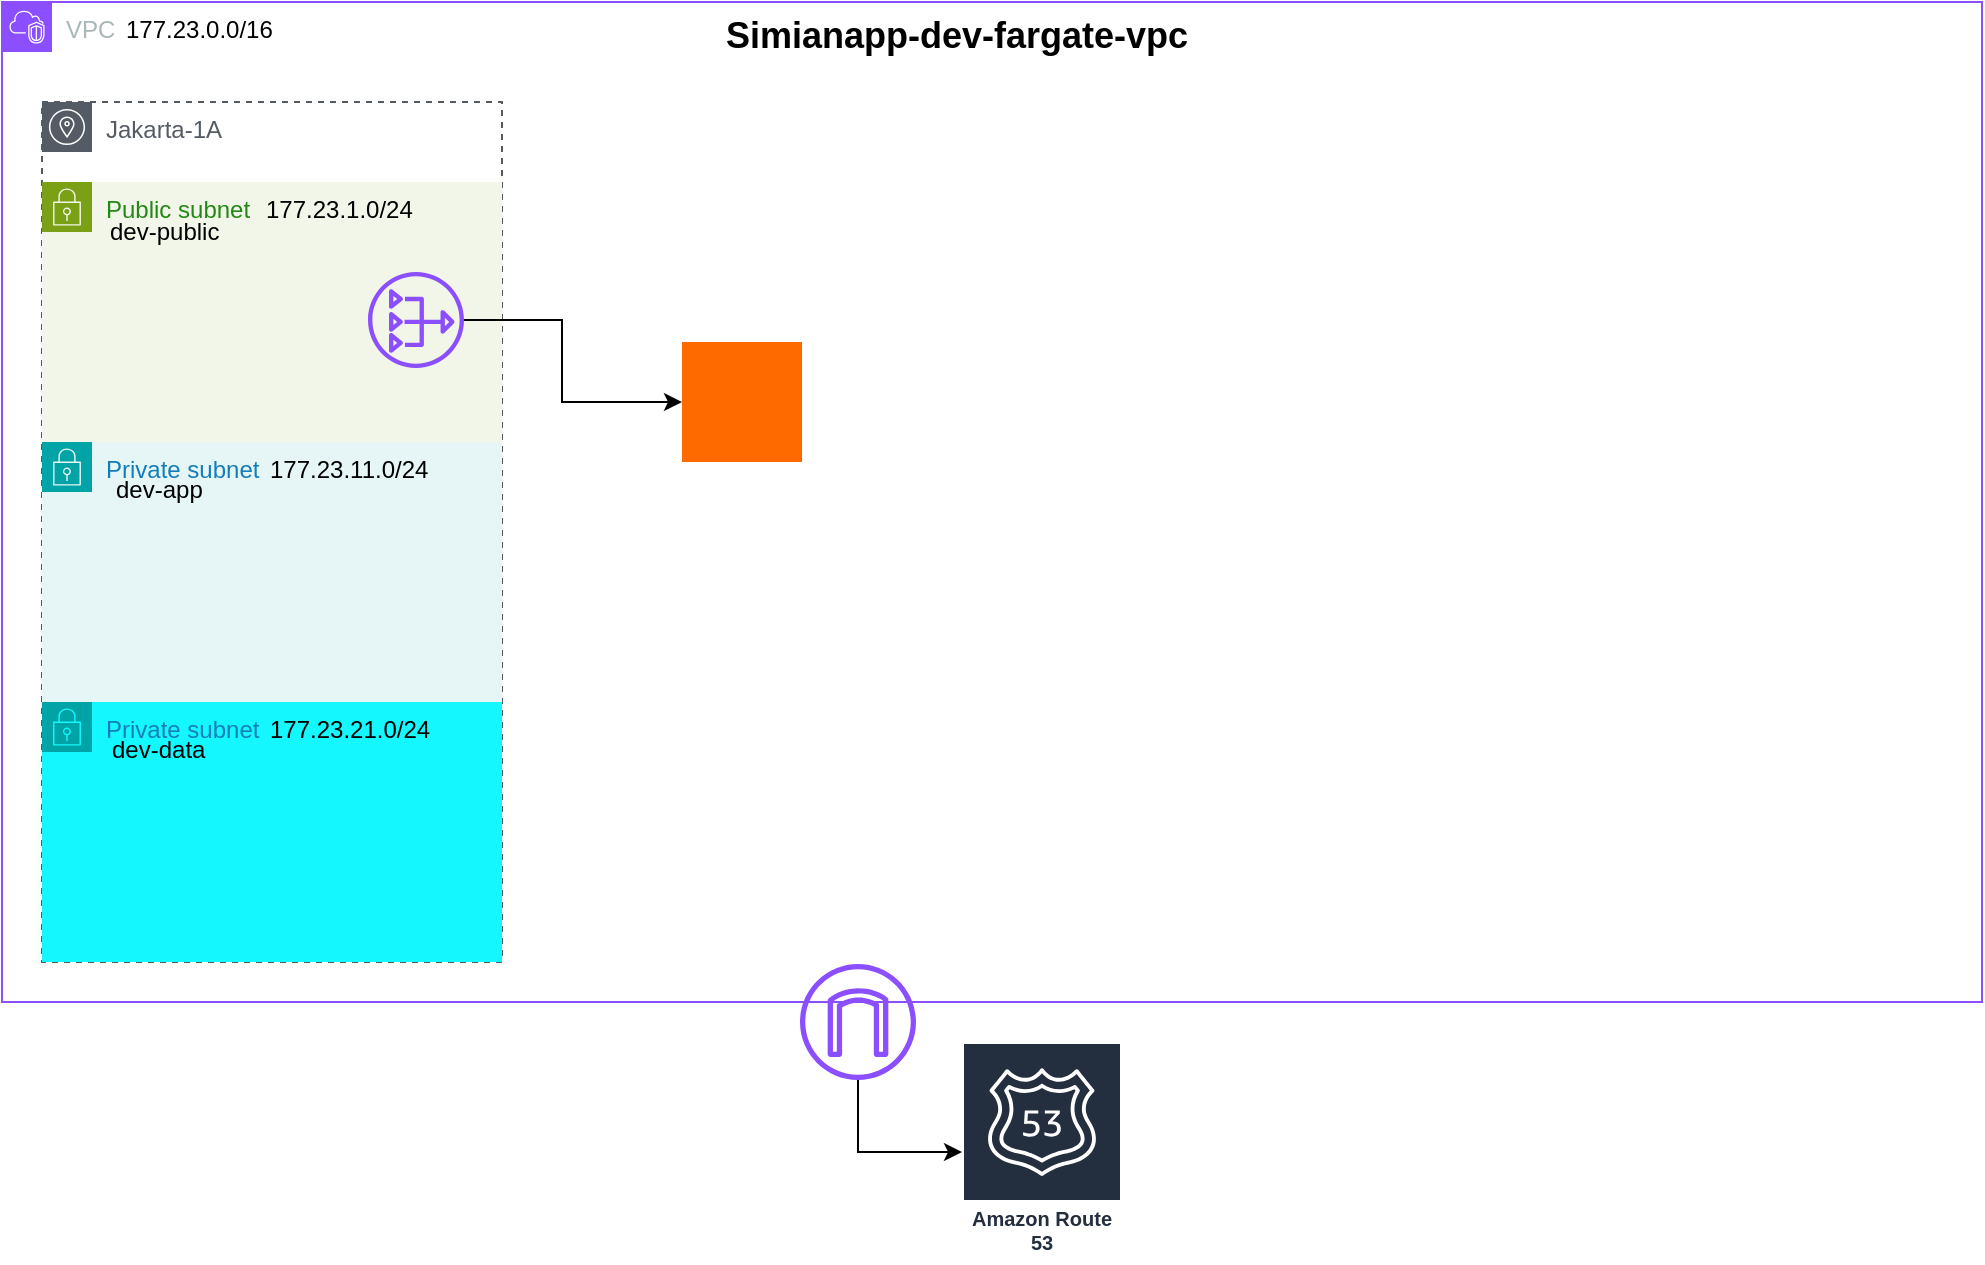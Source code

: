 <mxfile version="27.2.0">
  <diagram name="Page-1" id="7i0qyuQzaoiiAY7dei7d">
    <mxGraphModel dx="1111" dy="566" grid="1" gridSize="10" guides="1" tooltips="1" connect="1" arrows="1" fold="1" page="1" pageScale="1" pageWidth="1400" pageHeight="850" math="0" shadow="0">
      <root>
        <mxCell id="0" />
        <mxCell id="1" parent="0" />
        <mxCell id="JLO11M5gqOssJ9OQ52sK-1" value="VPC" style="points=[[0,0],[0.25,0],[0.5,0],[0.75,0],[1,0],[1,0.25],[1,0.5],[1,0.75],[1,1],[0.75,1],[0.5,1],[0.25,1],[0,1],[0,0.75],[0,0.5],[0,0.25]];outlineConnect=0;gradientColor=none;html=1;whiteSpace=wrap;fontSize=12;fontStyle=0;container=1;pointerEvents=0;collapsible=0;recursiveResize=0;shape=mxgraph.aws4.group;grIcon=mxgraph.aws4.group_vpc2;strokeColor=#8C4FFF;fillColor=none;verticalAlign=top;align=left;spacingLeft=30;fontColor=#AAB7B8;dashed=0;" vertex="1" parent="1">
          <mxGeometry x="40" y="40" width="990" height="500" as="geometry" />
        </mxCell>
        <mxCell id="JLO11M5gqOssJ9OQ52sK-2" value="&lt;font style=&quot;font-size: 18px;&quot;&gt;&lt;b&gt;Simianapp-dev-fargate-vpc&lt;/b&gt;&lt;/font&gt;" style="text;whiteSpace=wrap;html=1;" vertex="1" parent="JLO11M5gqOssJ9OQ52sK-1">
          <mxGeometry x="360" width="455" height="40" as="geometry" />
        </mxCell>
        <mxCell id="JLO11M5gqOssJ9OQ52sK-3" value="177.23.0.0/16" style="text;whiteSpace=wrap;html=1;" vertex="1" parent="JLO11M5gqOssJ9OQ52sK-1">
          <mxGeometry x="60" width="90" height="40" as="geometry" />
        </mxCell>
        <mxCell id="JLO11M5gqOssJ9OQ52sK-4" value="Jakarta-1A" style="sketch=0;outlineConnect=0;gradientColor=none;html=1;whiteSpace=wrap;fontSize=12;fontStyle=0;shape=mxgraph.aws4.group;grIcon=mxgraph.aws4.group_availability_zone;strokeColor=#545B64;fillColor=none;verticalAlign=top;align=left;spacingLeft=30;fontColor=#545B64;dashed=1;" vertex="1" parent="JLO11M5gqOssJ9OQ52sK-1">
          <mxGeometry x="20" y="50" width="230" height="430" as="geometry" />
        </mxCell>
        <mxCell id="JLO11M5gqOssJ9OQ52sK-6" value="Public subnet" style="points=[[0,0],[0.25,0],[0.5,0],[0.75,0],[1,0],[1,0.25],[1,0.5],[1,0.75],[1,1],[0.75,1],[0.5,1],[0.25,1],[0,1],[0,0.75],[0,0.5],[0,0.25]];outlineConnect=0;gradientColor=none;html=1;whiteSpace=wrap;fontSize=12;fontStyle=0;container=1;pointerEvents=0;collapsible=0;recursiveResize=0;shape=mxgraph.aws4.group;grIcon=mxgraph.aws4.group_security_group;grStroke=0;strokeColor=#7AA116;fillColor=#F2F6E8;verticalAlign=top;align=left;spacingLeft=30;fontColor=#248814;dashed=0;" vertex="1" parent="JLO11M5gqOssJ9OQ52sK-1">
          <mxGeometry x="20" y="90" width="230" height="130" as="geometry" />
        </mxCell>
        <mxCell id="JLO11M5gqOssJ9OQ52sK-16" value="dev-public" style="text;whiteSpace=wrap;html=1;" vertex="1" parent="JLO11M5gqOssJ9OQ52sK-6">
          <mxGeometry x="32" y="11" width="90" height="40" as="geometry" />
        </mxCell>
        <mxCell id="JLO11M5gqOssJ9OQ52sK-7" value="Private subnet" style="points=[[0,0],[0.25,0],[0.5,0],[0.75,0],[1,0],[1,0.25],[1,0.5],[1,0.75],[1,1],[0.75,1],[0.5,1],[0.25,1],[0,1],[0,0.75],[0,0.5],[0,0.25]];outlineConnect=0;gradientColor=none;html=1;whiteSpace=wrap;fontSize=12;fontStyle=0;container=1;pointerEvents=0;collapsible=0;recursiveResize=0;shape=mxgraph.aws4.group;grIcon=mxgraph.aws4.group_security_group;grStroke=0;strokeColor=#00A4A6;fillColor=#E6F6F7;verticalAlign=top;align=left;spacingLeft=30;fontColor=#147EBA;dashed=0;" vertex="1" parent="JLO11M5gqOssJ9OQ52sK-1">
          <mxGeometry x="20" y="220" width="230" height="130" as="geometry" />
        </mxCell>
        <mxCell id="JLO11M5gqOssJ9OQ52sK-8" value="Private subnet" style="points=[[0,0],[0.25,0],[0.5,0],[0.75,0],[1,0],[1,0.25],[1,0.5],[1,0.75],[1,1],[0.75,1],[0.5,1],[0.25,1],[0,1],[0,0.75],[0,0.5],[0,0.25]];outlineConnect=0;gradientColor=none;html=1;whiteSpace=wrap;fontSize=12;fontStyle=0;container=1;pointerEvents=0;collapsible=0;recursiveResize=0;shape=mxgraph.aws4.group;grIcon=mxgraph.aws4.group_security_group;grStroke=0;strokeColor=#00A4A6;fillColor=#14F7FF;verticalAlign=top;align=left;spacingLeft=30;fontColor=#147EBA;dashed=0;" vertex="1" parent="JLO11M5gqOssJ9OQ52sK-1">
          <mxGeometry x="20" y="350" width="230" height="130" as="geometry" />
        </mxCell>
        <mxCell id="JLO11M5gqOssJ9OQ52sK-19" value="177.23.21.0/24" style="text;whiteSpace=wrap;html=1;" vertex="1" parent="JLO11M5gqOssJ9OQ52sK-8">
          <mxGeometry x="112" width="90" height="40" as="geometry" />
        </mxCell>
        <mxCell id="JLO11M5gqOssJ9OQ52sK-9" value="177.23.1.0/24" style="text;whiteSpace=wrap;html=1;" vertex="1" parent="JLO11M5gqOssJ9OQ52sK-1">
          <mxGeometry x="130" y="90" width="90" height="40" as="geometry" />
        </mxCell>
        <mxCell id="JLO11M5gqOssJ9OQ52sK-15" value="dev-app" style="text;whiteSpace=wrap;html=1;" vertex="1" parent="JLO11M5gqOssJ9OQ52sK-1">
          <mxGeometry x="55" y="230" width="100" height="40" as="geometry" />
        </mxCell>
        <mxCell id="JLO11M5gqOssJ9OQ52sK-17" value="177.23.11.0/24" style="text;whiteSpace=wrap;html=1;" vertex="1" parent="JLO11M5gqOssJ9OQ52sK-1">
          <mxGeometry x="132" y="220" width="90" height="40" as="geometry" />
        </mxCell>
        <mxCell id="JLO11M5gqOssJ9OQ52sK-18" value="dev-data" style="text;whiteSpace=wrap;html=1;" vertex="1" parent="JLO11M5gqOssJ9OQ52sK-1">
          <mxGeometry x="53" y="360" width="100" height="40" as="geometry" />
        </mxCell>
        <mxCell id="JLO11M5gqOssJ9OQ52sK-25" style="edgeStyle=orthogonalEdgeStyle;rounded=0;orthogonalLoop=1;jettySize=auto;html=1;" edge="1" parent="JLO11M5gqOssJ9OQ52sK-1" source="JLO11M5gqOssJ9OQ52sK-23" target="JLO11M5gqOssJ9OQ52sK-24">
          <mxGeometry relative="1" as="geometry">
            <Array as="points">
              <mxPoint x="280" y="159" />
              <mxPoint x="280" y="200" />
            </Array>
          </mxGeometry>
        </mxCell>
        <mxCell id="JLO11M5gqOssJ9OQ52sK-23" value="" style="sketch=0;outlineConnect=0;fontColor=#232F3E;gradientColor=none;fillColor=#8C4FFF;strokeColor=none;dashed=0;verticalLabelPosition=bottom;verticalAlign=top;align=center;html=1;fontSize=12;fontStyle=0;aspect=fixed;pointerEvents=1;shape=mxgraph.aws4.nat_gateway;" vertex="1" parent="JLO11M5gqOssJ9OQ52sK-1">
          <mxGeometry x="183" y="135" width="48" height="48" as="geometry" />
        </mxCell>
        <mxCell id="JLO11M5gqOssJ9OQ52sK-24" value="" style="points=[];aspect=fixed;html=1;align=center;shadow=0;dashed=0;fillColor=#FF6A00;strokeColor=none;shape=mxgraph.alibaba_cloud.alb_application_load_balancer_02;" vertex="1" parent="JLO11M5gqOssJ9OQ52sK-1">
          <mxGeometry x="340" y="170" width="60" height="60" as="geometry" />
        </mxCell>
        <mxCell id="JLO11M5gqOssJ9OQ52sK-22" style="edgeStyle=orthogonalEdgeStyle;rounded=0;orthogonalLoop=1;jettySize=auto;html=1;" edge="1" parent="1" source="JLO11M5gqOssJ9OQ52sK-20" target="JLO11M5gqOssJ9OQ52sK-21">
          <mxGeometry relative="1" as="geometry">
            <Array as="points">
              <mxPoint x="468" y="615" />
            </Array>
          </mxGeometry>
        </mxCell>
        <mxCell id="JLO11M5gqOssJ9OQ52sK-20" value="" style="sketch=0;outlineConnect=0;fontColor=#232F3E;gradientColor=none;fillColor=#8C4FFF;strokeColor=none;dashed=0;verticalLabelPosition=bottom;verticalAlign=top;align=center;html=1;fontSize=12;fontStyle=0;aspect=fixed;pointerEvents=1;shape=mxgraph.aws4.internet_gateway;" vertex="1" parent="1">
          <mxGeometry x="439" y="521" width="58" height="58" as="geometry" />
        </mxCell>
        <mxCell id="JLO11M5gqOssJ9OQ52sK-21" value="Amazon Route 53" style="sketch=0;outlineConnect=0;fontColor=#232F3E;gradientColor=none;strokeColor=#ffffff;fillColor=#232F3E;dashed=0;verticalLabelPosition=middle;verticalAlign=bottom;align=center;html=1;whiteSpace=wrap;fontSize=10;fontStyle=1;spacing=3;shape=mxgraph.aws4.productIcon;prIcon=mxgraph.aws4.route_53;" vertex="1" parent="1">
          <mxGeometry x="520" y="560" width="80" height="110" as="geometry" />
        </mxCell>
      </root>
    </mxGraphModel>
  </diagram>
</mxfile>
